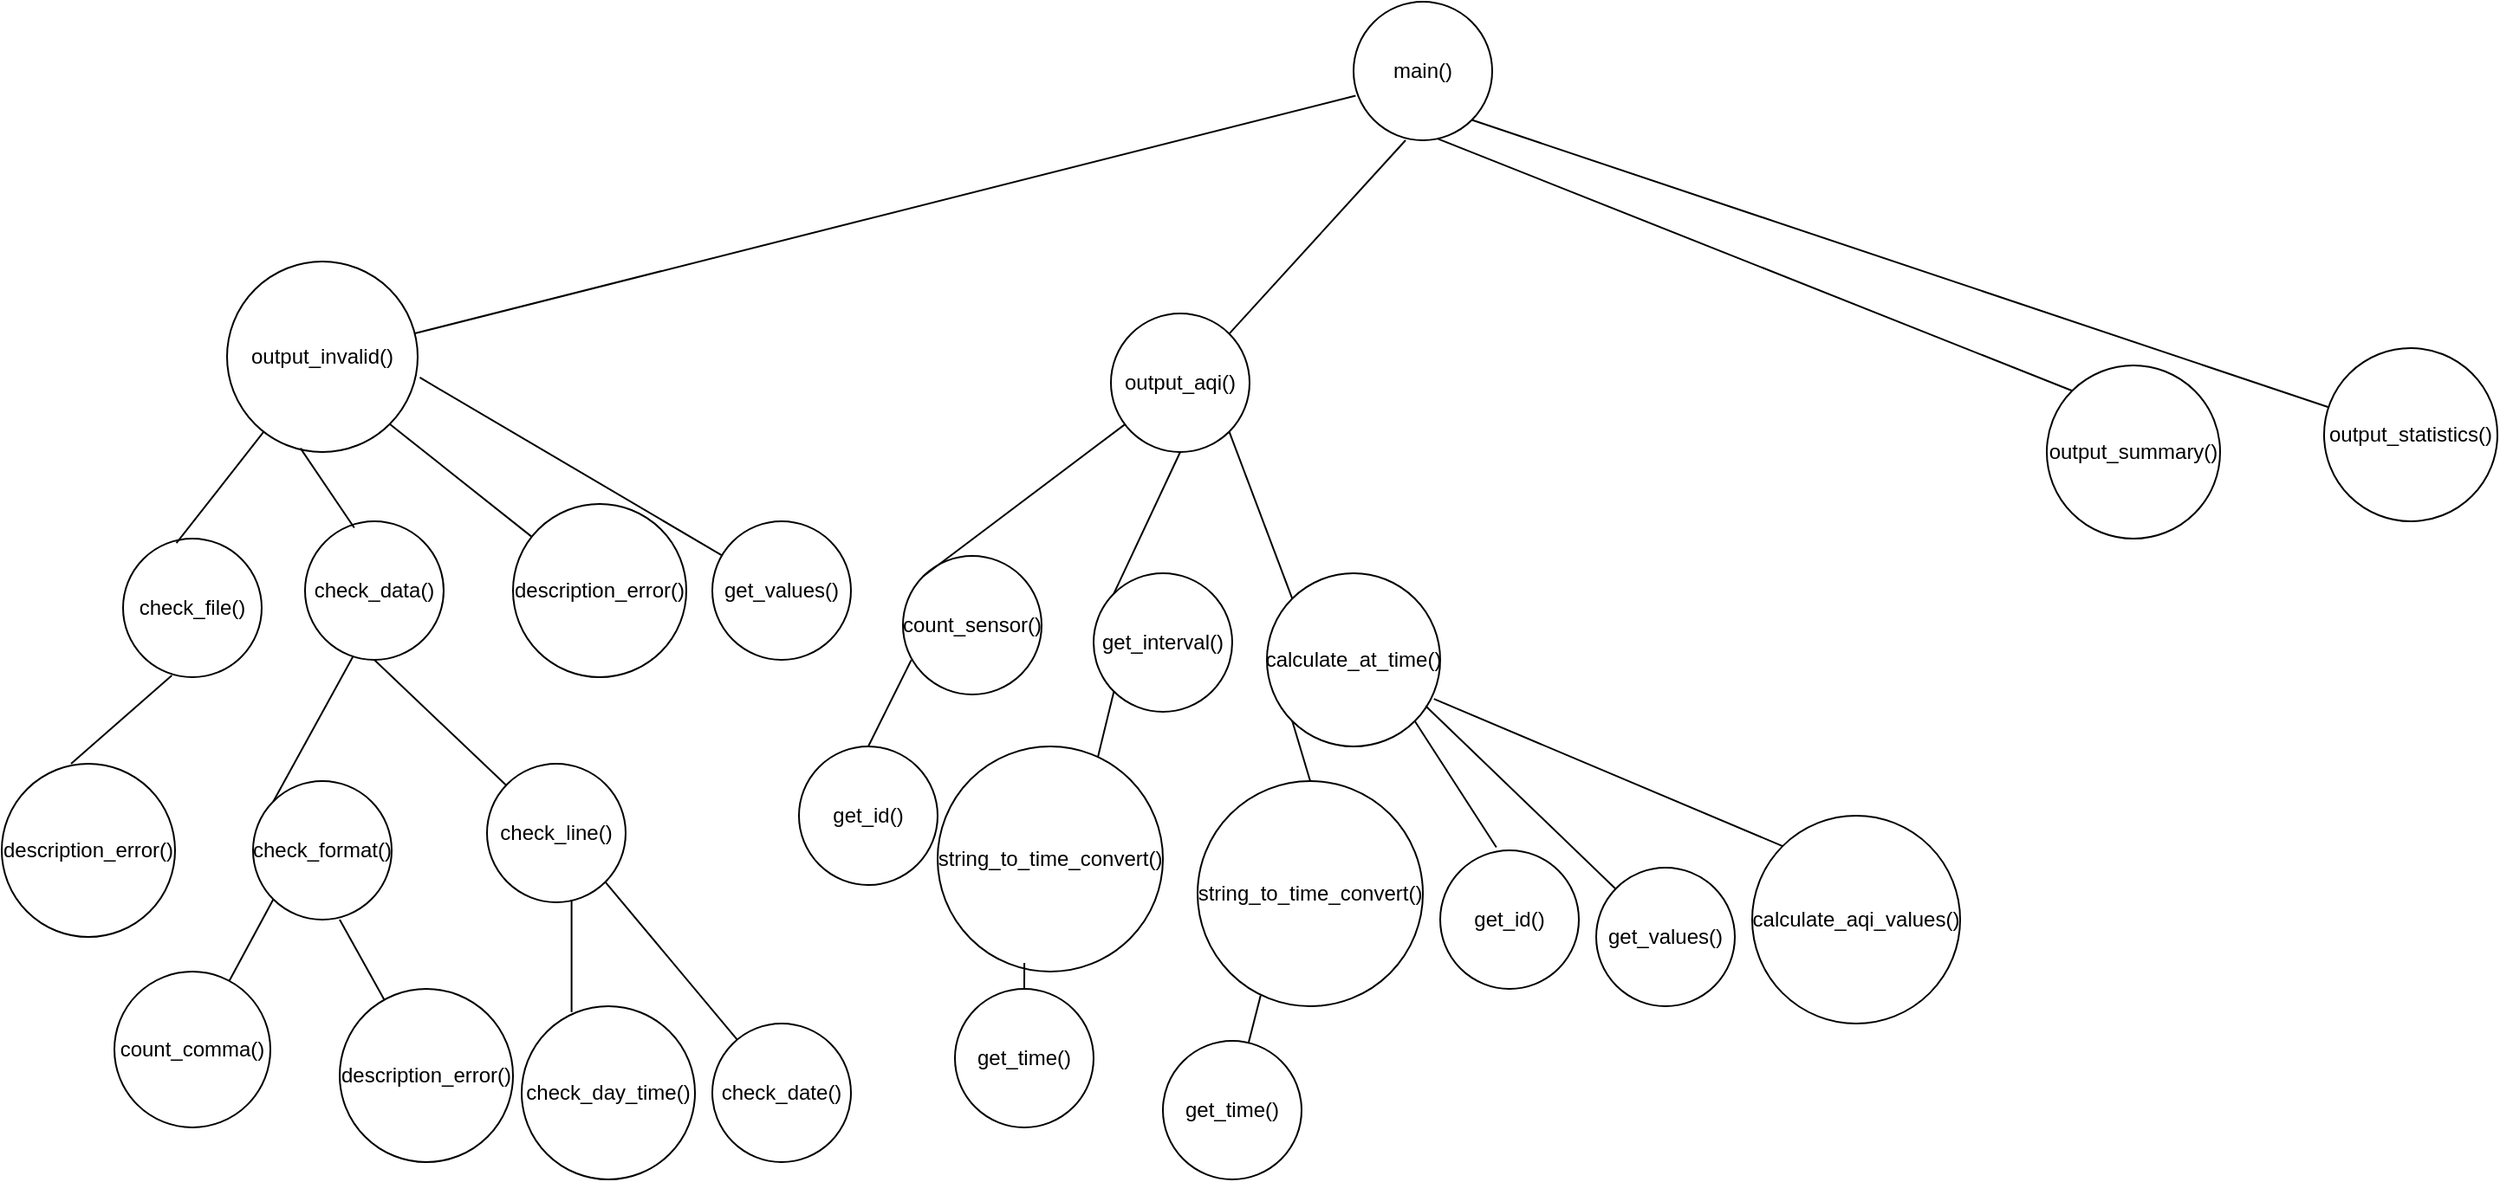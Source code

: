 <mxfile version="20.8.3" type="github" pages="2">
  <diagram id="cuSqO_4xSp7wu_9kqnW6" name="Page-1">
    <mxGraphModel dx="2126" dy="527" grid="1" gridSize="10" guides="1" tooltips="1" connect="1" arrows="1" fold="1" page="1" pageScale="1" pageWidth="850" pageHeight="1100" math="0" shadow="0">
      <root>
        <mxCell id="0" />
        <mxCell id="1" parent="0" />
        <mxCell id="RL_vZmTEsVki9VU4-pgK-1" value="main()" style="ellipse;whiteSpace=wrap;html=1;aspect=fixed;" parent="1" vertex="1">
          <mxGeometry x="140" width="80" height="80" as="geometry" />
        </mxCell>
        <mxCell id="RL_vZmTEsVki9VU4-pgK-2" value="output_aqi()" style="ellipse;whiteSpace=wrap;html=1;aspect=fixed;" parent="1" vertex="1">
          <mxGeometry y="180" width="80" height="80" as="geometry" />
        </mxCell>
        <mxCell id="RL_vZmTEsVki9VU4-pgK-3" value="output_summary()" style="ellipse;whiteSpace=wrap;html=1;aspect=fixed;" parent="1" vertex="1">
          <mxGeometry x="540" y="210" width="100" height="100" as="geometry" />
        </mxCell>
        <mxCell id="RL_vZmTEsVki9VU4-pgK-4" value="output_invalid()" style="ellipse;whiteSpace=wrap;html=1;aspect=fixed;" parent="1" vertex="1">
          <mxGeometry x="-510" y="150" width="110" height="110" as="geometry" />
        </mxCell>
        <mxCell id="RL_vZmTEsVki9VU4-pgK-5" value="output_statistics()" style="ellipse;whiteSpace=wrap;html=1;aspect=fixed;" parent="1" vertex="1">
          <mxGeometry x="700" y="200" width="100" height="100" as="geometry" />
        </mxCell>
        <mxCell id="RL_vZmTEsVki9VU4-pgK-7" value="" style="endArrow=none;html=1;rounded=0;entryX=0.015;entryY=0.678;entryDx=0;entryDy=0;entryPerimeter=0;" parent="1" source="RL_vZmTEsVki9VU4-pgK-4" target="RL_vZmTEsVki9VU4-pgK-1" edge="1">
          <mxGeometry width="50" height="50" relative="1" as="geometry">
            <mxPoint x="260" y="120" as="sourcePoint" />
            <mxPoint x="310" y="70" as="targetPoint" />
          </mxGeometry>
        </mxCell>
        <mxCell id="RL_vZmTEsVki9VU4-pgK-8" value="" style="endArrow=none;html=1;rounded=0;entryX=0.375;entryY=1;entryDx=0;entryDy=0;entryPerimeter=0;exitX=1;exitY=0;exitDx=0;exitDy=0;" parent="1" source="RL_vZmTEsVki9VU4-pgK-2" target="RL_vZmTEsVki9VU4-pgK-1" edge="1">
          <mxGeometry width="50" height="50" relative="1" as="geometry">
            <mxPoint x="320" y="180" as="sourcePoint" />
            <mxPoint x="370" y="130" as="targetPoint" />
          </mxGeometry>
        </mxCell>
        <mxCell id="RL_vZmTEsVki9VU4-pgK-9" value="" style="endArrow=none;html=1;rounded=0;entryX=0.605;entryY=0.988;entryDx=0;entryDy=0;entryPerimeter=0;exitX=0;exitY=0;exitDx=0;exitDy=0;" parent="1" target="RL_vZmTEsVki9VU4-pgK-1" edge="1" source="RL_vZmTEsVki9VU4-pgK-3">
          <mxGeometry width="50" height="50" relative="1" as="geometry">
            <mxPoint x="460" y="240" as="sourcePoint" />
            <mxPoint x="450" y="140" as="targetPoint" />
          </mxGeometry>
        </mxCell>
        <mxCell id="RL_vZmTEsVki9VU4-pgK-10" value="" style="endArrow=none;html=1;rounded=0;entryX=1;entryY=1;entryDx=0;entryDy=0;" parent="1" source="RL_vZmTEsVki9VU4-pgK-5" target="RL_vZmTEsVki9VU4-pgK-1" edge="1">
          <mxGeometry width="50" height="50" relative="1" as="geometry">
            <mxPoint x="500" y="170" as="sourcePoint" />
            <mxPoint x="550" y="120" as="targetPoint" />
          </mxGeometry>
        </mxCell>
        <mxCell id="RL_vZmTEsVki9VU4-pgK-11" value="check_file()" style="ellipse;whiteSpace=wrap;html=1;aspect=fixed;" parent="1" vertex="1">
          <mxGeometry x="-570" y="310" width="80" height="80" as="geometry" />
        </mxCell>
        <mxCell id="RL_vZmTEsVki9VU4-pgK-12" value="check_data()" style="ellipse;whiteSpace=wrap;html=1;aspect=fixed;" parent="1" vertex="1">
          <mxGeometry x="-465" y="300" width="80" height="80" as="geometry" />
        </mxCell>
        <mxCell id="RL_vZmTEsVki9VU4-pgK-13" value="description_error()" style="ellipse;whiteSpace=wrap;html=1;aspect=fixed;" parent="1" vertex="1">
          <mxGeometry x="-345" y="290" width="100" height="100" as="geometry" />
        </mxCell>
        <mxCell id="RL_vZmTEsVki9VU4-pgK-14" value="get_values()" style="ellipse;whiteSpace=wrap;html=1;aspect=fixed;" parent="1" vertex="1">
          <mxGeometry x="-230" y="300" width="80" height="80" as="geometry" />
        </mxCell>
        <mxCell id="IlgSwS_JlBay_ioRpLjO-1" value="" style="endArrow=none;html=1;rounded=0;exitX=0.385;exitY=0.032;exitDx=0;exitDy=0;exitPerimeter=0;" edge="1" parent="1" source="RL_vZmTEsVki9VU4-pgK-11" target="RL_vZmTEsVki9VU4-pgK-4">
          <mxGeometry width="50" height="50" relative="1" as="geometry">
            <mxPoint x="10" y="390" as="sourcePoint" />
            <mxPoint x="60" y="340" as="targetPoint" />
          </mxGeometry>
        </mxCell>
        <mxCell id="IlgSwS_JlBay_ioRpLjO-2" value="" style="endArrow=none;html=1;rounded=0;entryX=0.385;entryY=0.98;entryDx=0;entryDy=0;entryPerimeter=0;exitX=0.355;exitY=0.047;exitDx=0;exitDy=0;exitPerimeter=0;" edge="1" parent="1" source="RL_vZmTEsVki9VU4-pgK-12" target="RL_vZmTEsVki9VU4-pgK-4">
          <mxGeometry width="50" height="50" relative="1" as="geometry">
            <mxPoint x="140" y="390" as="sourcePoint" />
            <mxPoint x="190" y="340" as="targetPoint" />
          </mxGeometry>
        </mxCell>
        <mxCell id="IlgSwS_JlBay_ioRpLjO-3" value="" style="endArrow=none;html=1;rounded=0;entryX=1;entryY=1;entryDx=0;entryDy=0;" edge="1" parent="1" source="RL_vZmTEsVki9VU4-pgK-13" target="RL_vZmTEsVki9VU4-pgK-4">
          <mxGeometry width="50" height="50" relative="1" as="geometry">
            <mxPoint x="160" y="350" as="sourcePoint" />
            <mxPoint x="210" y="300" as="targetPoint" />
          </mxGeometry>
        </mxCell>
        <mxCell id="IlgSwS_JlBay_ioRpLjO-4" value="" style="endArrow=none;html=1;rounded=0;entryX=1.011;entryY=0.609;entryDx=0;entryDy=0;entryPerimeter=0;" edge="1" parent="1" source="RL_vZmTEsVki9VU4-pgK-14" target="RL_vZmTEsVki9VU4-pgK-4">
          <mxGeometry width="50" height="50" relative="1" as="geometry">
            <mxPoint x="230" y="320" as="sourcePoint" />
            <mxPoint x="280" y="270" as="targetPoint" />
          </mxGeometry>
        </mxCell>
        <mxCell id="cVagQFuCA1IBpd_fFFHr-1" value="description_error()" style="ellipse;whiteSpace=wrap;html=1;aspect=fixed;" vertex="1" parent="1">
          <mxGeometry x="-640" y="440" width="100" height="100" as="geometry" />
        </mxCell>
        <mxCell id="cVagQFuCA1IBpd_fFFHr-2" value="" style="endArrow=none;html=1;rounded=0;exitX=0.4;exitY=0;exitDx=0;exitDy=0;exitPerimeter=0;entryX=0.352;entryY=0.988;entryDx=0;entryDy=0;entryPerimeter=0;" edge="1" parent="1" source="cVagQFuCA1IBpd_fFFHr-1" target="RL_vZmTEsVki9VU4-pgK-11">
          <mxGeometry width="50" height="50" relative="1" as="geometry">
            <mxPoint x="-220" y="450" as="sourcePoint" />
            <mxPoint x="-170" y="400" as="targetPoint" />
          </mxGeometry>
        </mxCell>
        <mxCell id="cVagQFuCA1IBpd_fFFHr-3" value="check_line()" style="ellipse;whiteSpace=wrap;html=1;aspect=fixed;" vertex="1" parent="1">
          <mxGeometry x="-360" y="440" width="80" height="80" as="geometry" />
        </mxCell>
        <mxCell id="cVagQFuCA1IBpd_fFFHr-4" value="check_format()" style="ellipse;whiteSpace=wrap;html=1;aspect=fixed;" vertex="1" parent="1">
          <mxGeometry x="-495" y="450" width="80" height="80" as="geometry" />
        </mxCell>
        <mxCell id="cVagQFuCA1IBpd_fFFHr-5" value="" style="endArrow=none;html=1;rounded=0;exitX=0;exitY=0;exitDx=0;exitDy=0;entryX=0.345;entryY=0.978;entryDx=0;entryDy=0;entryPerimeter=0;" edge="1" parent="1" source="cVagQFuCA1IBpd_fFFHr-4" target="RL_vZmTEsVki9VU4-pgK-12">
          <mxGeometry width="50" height="50" relative="1" as="geometry">
            <mxPoint x="-90" y="510" as="sourcePoint" />
            <mxPoint x="-80" y="410" as="targetPoint" />
          </mxGeometry>
        </mxCell>
        <mxCell id="cVagQFuCA1IBpd_fFFHr-6" value="" style="endArrow=none;html=1;rounded=0;entryX=0.5;entryY=1;entryDx=0;entryDy=0;" edge="1" parent="1" source="cVagQFuCA1IBpd_fFFHr-3" target="RL_vZmTEsVki9VU4-pgK-12">
          <mxGeometry width="50" height="50" relative="1" as="geometry">
            <mxPoint x="-60" y="490" as="sourcePoint" />
            <mxPoint x="-50" y="400" as="targetPoint" />
          </mxGeometry>
        </mxCell>
        <mxCell id="cVagQFuCA1IBpd_fFFHr-7" value="count_comma()" style="ellipse;whiteSpace=wrap;html=1;aspect=fixed;" vertex="1" parent="1">
          <mxGeometry x="-575" y="560" width="90" height="90" as="geometry" />
        </mxCell>
        <mxCell id="cVagQFuCA1IBpd_fFFHr-8" value="" style="endArrow=none;html=1;rounded=0;entryX=0;entryY=1;entryDx=0;entryDy=0;" edge="1" parent="1" source="cVagQFuCA1IBpd_fFFHr-7" target="cVagQFuCA1IBpd_fFFHr-4">
          <mxGeometry width="50" height="50" relative="1" as="geometry">
            <mxPoint x="-190" y="580" as="sourcePoint" />
            <mxPoint x="-140" y="530" as="targetPoint" />
          </mxGeometry>
        </mxCell>
        <mxCell id="cVagQFuCA1IBpd_fFFHr-9" value="description_error()" style="ellipse;whiteSpace=wrap;html=1;aspect=fixed;" vertex="1" parent="1">
          <mxGeometry x="-445" y="570" width="100" height="100" as="geometry" />
        </mxCell>
        <mxCell id="cVagQFuCA1IBpd_fFFHr-10" value="" style="endArrow=none;html=1;rounded=0;entryX=0.625;entryY=1;entryDx=0;entryDy=0;entryPerimeter=0;" edge="1" parent="1" source="cVagQFuCA1IBpd_fFFHr-9" target="cVagQFuCA1IBpd_fFFHr-4">
          <mxGeometry width="50" height="50" relative="1" as="geometry">
            <mxPoint x="-110" y="620" as="sourcePoint" />
            <mxPoint x="-60" y="570" as="targetPoint" />
          </mxGeometry>
        </mxCell>
        <mxCell id="cVagQFuCA1IBpd_fFFHr-11" value="check_day_time()" style="ellipse;whiteSpace=wrap;html=1;aspect=fixed;" vertex="1" parent="1">
          <mxGeometry x="-340" y="580" width="100" height="100" as="geometry" />
        </mxCell>
        <mxCell id="cVagQFuCA1IBpd_fFFHr-12" value="check_date()" style="ellipse;whiteSpace=wrap;html=1;aspect=fixed;" vertex="1" parent="1">
          <mxGeometry x="-230" y="590" width="80" height="80" as="geometry" />
        </mxCell>
        <mxCell id="cVagQFuCA1IBpd_fFFHr-13" value="" style="endArrow=none;html=1;rounded=0;entryX=0.61;entryY=0.983;entryDx=0;entryDy=0;entryPerimeter=0;exitX=0.288;exitY=0.034;exitDx=0;exitDy=0;exitPerimeter=0;" edge="1" parent="1" source="cVagQFuCA1IBpd_fFFHr-11" target="cVagQFuCA1IBpd_fFFHr-3">
          <mxGeometry width="50" height="50" relative="1" as="geometry">
            <mxPoint x="30" y="600" as="sourcePoint" />
            <mxPoint x="80" y="550" as="targetPoint" />
          </mxGeometry>
        </mxCell>
        <mxCell id="cVagQFuCA1IBpd_fFFHr-14" value="" style="endArrow=none;html=1;rounded=0;entryX=1;entryY=1;entryDx=0;entryDy=0;" edge="1" parent="1" source="cVagQFuCA1IBpd_fFFHr-12" target="cVagQFuCA1IBpd_fFFHr-3">
          <mxGeometry width="50" height="50" relative="1" as="geometry">
            <mxPoint x="110" y="580" as="sourcePoint" />
            <mxPoint x="160" y="530" as="targetPoint" />
          </mxGeometry>
        </mxCell>
        <mxCell id="cVagQFuCA1IBpd_fFFHr-15" value="count_sensor()" style="ellipse;whiteSpace=wrap;html=1;aspect=fixed;" vertex="1" parent="1">
          <mxGeometry x="-120" y="320" width="80" height="80" as="geometry" />
        </mxCell>
        <mxCell id="cVagQFuCA1IBpd_fFFHr-16" value="get_interval()" style="ellipse;whiteSpace=wrap;html=1;aspect=fixed;" vertex="1" parent="1">
          <mxGeometry x="-10" y="330" width="80" height="80" as="geometry" />
        </mxCell>
        <mxCell id="cVagQFuCA1IBpd_fFFHr-17" value="calculate_at_time()" style="ellipse;whiteSpace=wrap;html=1;aspect=fixed;" vertex="1" parent="1">
          <mxGeometry x="90" y="330" width="100" height="100" as="geometry" />
        </mxCell>
        <mxCell id="cVagQFuCA1IBpd_fFFHr-18" value="" style="endArrow=none;html=1;rounded=0;exitX=0;exitY=0;exitDx=0;exitDy=0;" edge="1" parent="1" source="cVagQFuCA1IBpd_fFFHr-15" target="RL_vZmTEsVki9VU4-pgK-2">
          <mxGeometry width="50" height="50" relative="1" as="geometry">
            <mxPoint x="230" y="330" as="sourcePoint" />
            <mxPoint x="280" y="280" as="targetPoint" />
          </mxGeometry>
        </mxCell>
        <mxCell id="cVagQFuCA1IBpd_fFFHr-19" value="" style="endArrow=none;html=1;rounded=0;entryX=0.5;entryY=1;entryDx=0;entryDy=0;exitX=0;exitY=0;exitDx=0;exitDy=0;" edge="1" parent="1" source="cVagQFuCA1IBpd_fFFHr-16" target="RL_vZmTEsVki9VU4-pgK-2">
          <mxGeometry width="50" height="50" relative="1" as="geometry">
            <mxPoint x="310" y="360" as="sourcePoint" />
            <mxPoint x="360" y="310" as="targetPoint" />
          </mxGeometry>
        </mxCell>
        <mxCell id="cVagQFuCA1IBpd_fFFHr-20" value="" style="endArrow=none;html=1;rounded=0;entryX=1;entryY=1;entryDx=0;entryDy=0;exitX=0;exitY=0;exitDx=0;exitDy=0;" edge="1" parent="1" source="cVagQFuCA1IBpd_fFFHr-17" target="RL_vZmTEsVki9VU4-pgK-2">
          <mxGeometry width="50" height="50" relative="1" as="geometry">
            <mxPoint x="380" y="340" as="sourcePoint" />
            <mxPoint x="430" y="290" as="targetPoint" />
          </mxGeometry>
        </mxCell>
        <mxCell id="cVagQFuCA1IBpd_fFFHr-21" value="get_id()" style="ellipse;whiteSpace=wrap;html=1;aspect=fixed;" vertex="1" parent="1">
          <mxGeometry x="-180" y="430" width="80" height="80" as="geometry" />
        </mxCell>
        <mxCell id="cVagQFuCA1IBpd_fFFHr-22" value="" style="endArrow=none;html=1;rounded=0;entryX=0.06;entryY=0.752;entryDx=0;entryDy=0;entryPerimeter=0;exitX=0.5;exitY=0;exitDx=0;exitDy=0;" edge="1" parent="1" source="cVagQFuCA1IBpd_fFFHr-21" target="cVagQFuCA1IBpd_fFFHr-15">
          <mxGeometry width="50" height="50" relative="1" as="geometry">
            <mxPoint x="-170" y="450" as="sourcePoint" />
            <mxPoint x="-120" y="400" as="targetPoint" />
          </mxGeometry>
        </mxCell>
        <mxCell id="cVagQFuCA1IBpd_fFFHr-24" value="string_to_time_convert()" style="ellipse;whiteSpace=wrap;html=1;aspect=fixed;" vertex="1" parent="1">
          <mxGeometry x="-100" y="430" width="130" height="130" as="geometry" />
        </mxCell>
        <mxCell id="cVagQFuCA1IBpd_fFFHr-25" value="" style="endArrow=none;html=1;rounded=0;entryX=0;entryY=1;entryDx=0;entryDy=0;exitX=0.711;exitY=0.049;exitDx=0;exitDy=0;exitPerimeter=0;" edge="1" parent="1" source="cVagQFuCA1IBpd_fFFHr-24" target="cVagQFuCA1IBpd_fFFHr-16">
          <mxGeometry width="50" height="50" relative="1" as="geometry">
            <mxPoint x="30" y="470" as="sourcePoint" />
            <mxPoint x="80" y="420" as="targetPoint" />
          </mxGeometry>
        </mxCell>
        <mxCell id="cVagQFuCA1IBpd_fFFHr-26" value="get_time()" style="ellipse;whiteSpace=wrap;html=1;aspect=fixed;" vertex="1" parent="1">
          <mxGeometry x="-90" y="570" width="80" height="80" as="geometry" />
        </mxCell>
        <mxCell id="cVagQFuCA1IBpd_fFFHr-27" value="" style="endArrow=none;html=1;rounded=0;entryX=0.385;entryY=0.962;entryDx=0;entryDy=0;entryPerimeter=0;" edge="1" parent="1" source="cVagQFuCA1IBpd_fFFHr-26" target="cVagQFuCA1IBpd_fFFHr-24">
          <mxGeometry width="50" height="50" relative="1" as="geometry">
            <mxPoint x="-90" y="610" as="sourcePoint" />
            <mxPoint x="-40" y="560" as="targetPoint" />
          </mxGeometry>
        </mxCell>
        <mxCell id="cVagQFuCA1IBpd_fFFHr-28" value="string_to_time_convert()" style="ellipse;whiteSpace=wrap;html=1;aspect=fixed;" vertex="1" parent="1">
          <mxGeometry x="50" y="450" width="130" height="130" as="geometry" />
        </mxCell>
        <mxCell id="cVagQFuCA1IBpd_fFFHr-29" value="" style="endArrow=none;html=1;rounded=0;entryX=0;entryY=1;entryDx=0;entryDy=0;exitX=0.5;exitY=0;exitDx=0;exitDy=0;" edge="1" parent="1" source="cVagQFuCA1IBpd_fFFHr-28" target="cVagQFuCA1IBpd_fFFHr-17">
          <mxGeometry width="50" height="50" relative="1" as="geometry">
            <mxPoint x="2.43" y="446.37" as="sourcePoint" />
            <mxPoint x="11.716" y="408.284" as="targetPoint" />
            <Array as="points" />
          </mxGeometry>
        </mxCell>
        <mxCell id="cVagQFuCA1IBpd_fFFHr-30" value="get_id()" style="ellipse;whiteSpace=wrap;html=1;aspect=fixed;" vertex="1" parent="1">
          <mxGeometry x="190" y="490" width="80" height="80" as="geometry" />
        </mxCell>
        <mxCell id="cVagQFuCA1IBpd_fFFHr-31" value="get_values()" style="ellipse;whiteSpace=wrap;html=1;aspect=fixed;" vertex="1" parent="1">
          <mxGeometry x="280" y="500" width="80" height="80" as="geometry" />
        </mxCell>
        <mxCell id="cVagQFuCA1IBpd_fFFHr-32" value="calculate_aqi_values()" style="ellipse;whiteSpace=wrap;html=1;aspect=fixed;" vertex="1" parent="1">
          <mxGeometry x="370" y="470" width="120" height="120" as="geometry" />
        </mxCell>
        <mxCell id="cVagQFuCA1IBpd_fFFHr-33" value="" style="endArrow=none;html=1;rounded=0;entryX=1;entryY=1;entryDx=0;entryDy=0;exitX=0.405;exitY=-0.022;exitDx=0;exitDy=0;exitPerimeter=0;" edge="1" parent="1" source="cVagQFuCA1IBpd_fFFHr-30" target="cVagQFuCA1IBpd_fFFHr-17">
          <mxGeometry width="50" height="50" relative="1" as="geometry">
            <mxPoint x="220" y="470" as="sourcePoint" />
            <mxPoint x="270" y="420" as="targetPoint" />
          </mxGeometry>
        </mxCell>
        <mxCell id="cVagQFuCA1IBpd_fFFHr-34" value="" style="endArrow=none;html=1;rounded=0;entryX=0.916;entryY=0.766;entryDx=0;entryDy=0;entryPerimeter=0;" edge="1" parent="1" source="cVagQFuCA1IBpd_fFFHr-31" target="cVagQFuCA1IBpd_fFFHr-17">
          <mxGeometry width="50" height="50" relative="1" as="geometry">
            <mxPoint x="250" y="470" as="sourcePoint" />
            <mxPoint x="300" y="420" as="targetPoint" />
          </mxGeometry>
        </mxCell>
        <mxCell id="cVagQFuCA1IBpd_fFFHr-35" value="" style="endArrow=none;html=1;rounded=0;entryX=0;entryY=0;entryDx=0;entryDy=0;exitX=0.964;exitY=0.726;exitDx=0;exitDy=0;exitPerimeter=0;" edge="1" parent="1" source="cVagQFuCA1IBpd_fFFHr-17" target="cVagQFuCA1IBpd_fFFHr-32">
          <mxGeometry width="50" height="50" relative="1" as="geometry">
            <mxPoint x="180" y="400" as="sourcePoint" />
            <mxPoint x="380" y="400" as="targetPoint" />
          </mxGeometry>
        </mxCell>
        <mxCell id="cVagQFuCA1IBpd_fFFHr-36" value="get_time()" style="ellipse;whiteSpace=wrap;html=1;aspect=fixed;" vertex="1" parent="1">
          <mxGeometry x="30" y="600" width="80" height="80" as="geometry" />
        </mxCell>
        <mxCell id="cVagQFuCA1IBpd_fFFHr-37" value="" style="endArrow=none;html=1;rounded=0;entryX=0.28;entryY=0.952;entryDx=0;entryDy=0;entryPerimeter=0;" edge="1" parent="1" source="cVagQFuCA1IBpd_fFFHr-36" target="cVagQFuCA1IBpd_fFFHr-28">
          <mxGeometry width="50" height="50" relative="1" as="geometry">
            <mxPoint x="20" y="620" as="sourcePoint" />
            <mxPoint x="70" y="570" as="targetPoint" />
          </mxGeometry>
        </mxCell>
      </root>
    </mxGraphModel>
  </diagram>
  <diagram id="CgX4zMMBmTULnqaurW3I" name="Page-2">
    <mxGraphModel dx="1276" dy="527" grid="1" gridSize="10" guides="1" tooltips="1" connect="1" arrows="1" fold="1" page="1" pageScale="1" pageWidth="850" pageHeight="1100" math="0" shadow="0">
      <root>
        <mxCell id="0" />
        <mxCell id="1" parent="0" />
      </root>
    </mxGraphModel>
  </diagram>
</mxfile>
